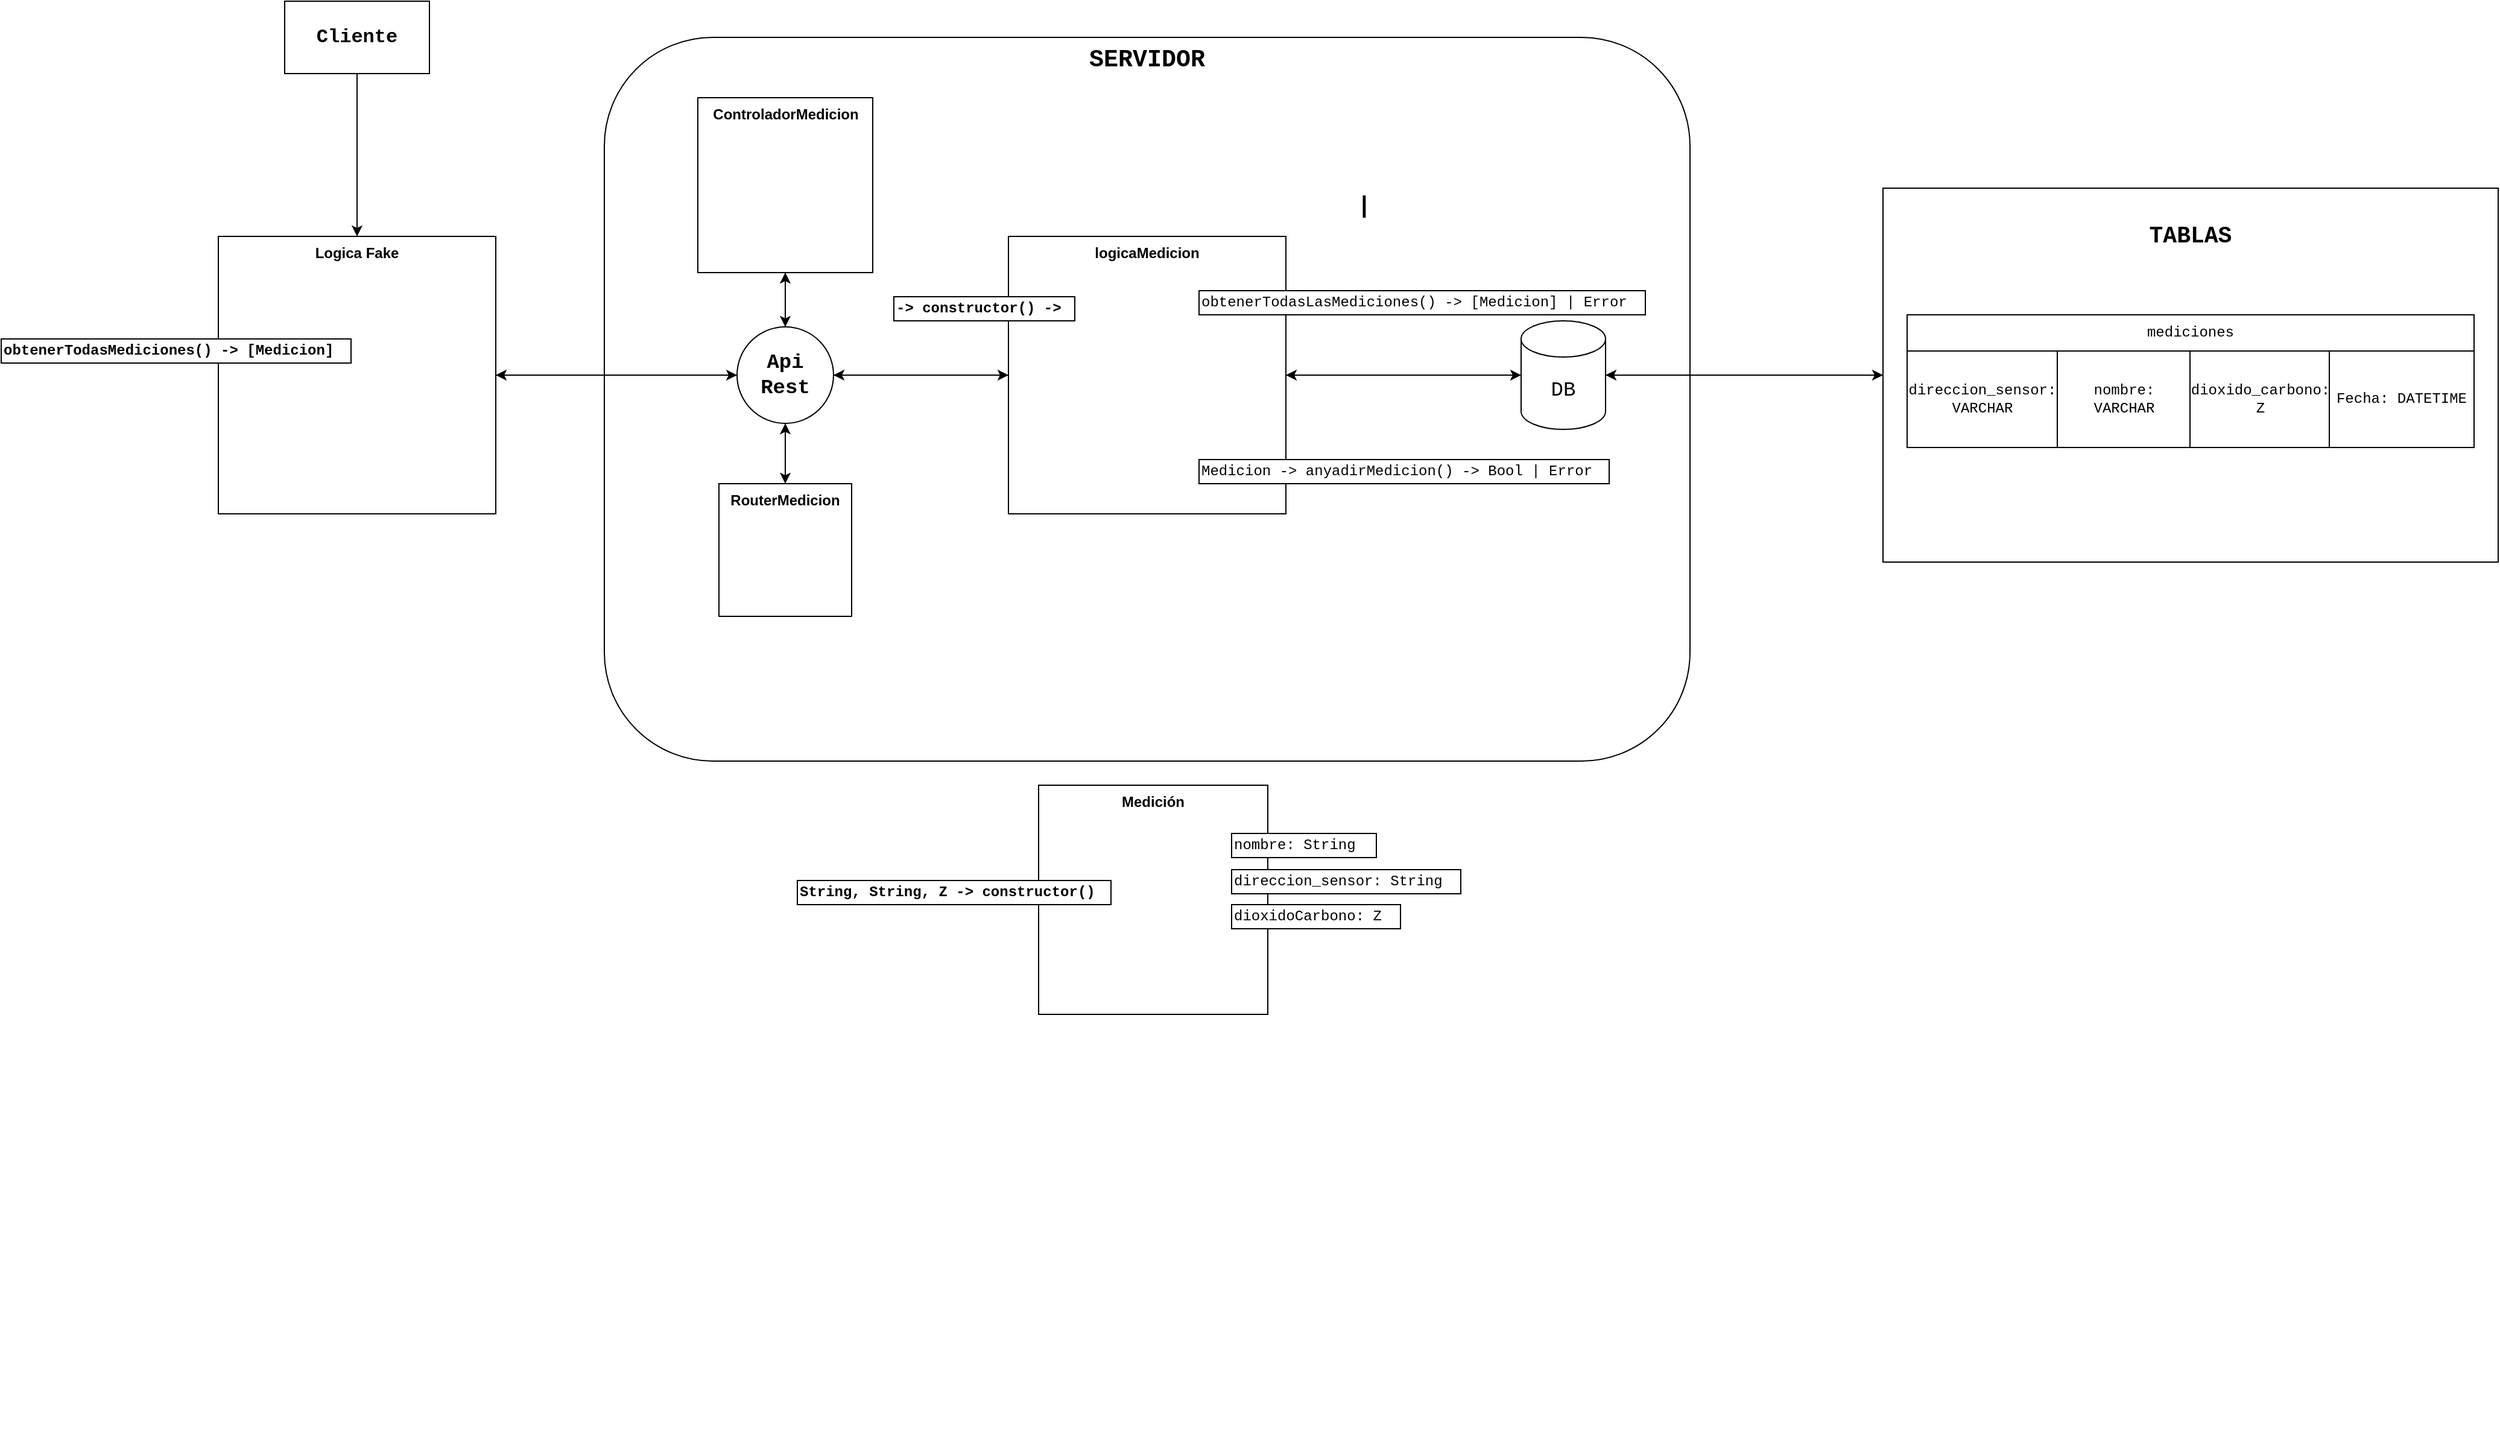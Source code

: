 <mxfile version="15.5.5" type="device"><diagram id="J7EDB5UT8x8yPxAEBkKH" name="Page-1"><mxGraphModel dx="1673" dy="829" grid="1" gridSize="10" guides="1" tooltips="1" connect="1" arrows="1" fold="1" page="1" pageScale="1" pageWidth="827" pageHeight="1169" math="0" shadow="0"><root><mxCell id="0"/><mxCell id="1" parent="0"/><mxCell id="ccr8meTsf6Pqnu_ohucP-1" value="&lt;font style=&quot;font-size: 19px&quot;&gt;&lt;b&gt;TABLAS&lt;br&gt;&lt;/b&gt;&lt;/font&gt;&lt;br&gt;&lt;br&gt;&lt;br&gt;&lt;br&gt;&lt;br&gt;&lt;br&gt;&lt;br&gt;&lt;br&gt;&lt;br&gt;&lt;br&gt;&lt;br&gt;&lt;br&gt;&lt;br&gt;&lt;br&gt;&lt;br&gt;&lt;br&gt;" style="rounded=0;whiteSpace=wrap;html=1;fontFamily=Courier New;" vertex="1" parent="1"><mxGeometry x="1950" y="575" width="510" height="310" as="geometry"/></mxCell><mxCell id="ccr8meTsf6Pqnu_ohucP-2" value="SERVIDOR" style="rounded=1;whiteSpace=wrap;html=1;fontFamily=Courier New;fontSize=20;align=center;verticalAlign=top;fontStyle=1" vertex="1" parent="1"><mxGeometry x="890" y="450" width="900" height="600" as="geometry"/></mxCell><mxCell id="ccr8meTsf6Pqnu_ohucP-3" style="edgeStyle=orthogonalEdgeStyle;rounded=0;orthogonalLoop=1;jettySize=auto;html=1;fontFamily=Courier New;fontSize=19;" edge="1" parent="1" source="ccr8meTsf6Pqnu_ohucP-4" target="ccr8meTsf6Pqnu_ohucP-6"><mxGeometry relative="1" as="geometry"/></mxCell><mxCell id="ccr8meTsf6Pqnu_ohucP-4" value="&lt;font face=&quot;Courier New&quot;&gt;&lt;b style=&quot;font-size: 16px&quot;&gt;Cliente&lt;/b&gt;&lt;/font&gt;" style="rounded=0;whiteSpace=wrap;html=1;" vertex="1" parent="1"><mxGeometry x="625" y="420" width="120" height="60" as="geometry"/></mxCell><mxCell id="ccr8meTsf6Pqnu_ohucP-5" style="edgeStyle=orthogonalEdgeStyle;rounded=0;orthogonalLoop=1;jettySize=auto;html=1;fontFamily=Courier New;fontSize=17;" edge="1" parent="1" source="ccr8meTsf6Pqnu_ohucP-6" target="ccr8meTsf6Pqnu_ohucP-12"><mxGeometry relative="1" as="geometry"/></mxCell><mxCell id="ccr8meTsf6Pqnu_ohucP-6" value="Logica Fake" style="whiteSpace=wrap;html=1;aspect=fixed;verticalAlign=top;fontStyle=1" vertex="1" parent="1"><mxGeometry x="570" y="615" width="230" height="230" as="geometry"/></mxCell><mxCell id="ccr8meTsf6Pqnu_ohucP-7" value="obtenerTodasMediciones() -&amp;gt; [Medicion]" style="rounded=0;whiteSpace=wrap;html=1;fontFamily=Courier New;align=left;verticalAlign=middle;fontStyle=1;autosize=1;" vertex="1" parent="1"><mxGeometry x="390" y="700" width="290" height="20" as="geometry"/></mxCell><mxCell id="ccr8meTsf6Pqnu_ohucP-8" value="" style="edgeStyle=orthogonalEdgeStyle;rounded=0;orthogonalLoop=1;jettySize=auto;html=1;fontFamily=Courier New;fontSize=17;" edge="1" parent="1" source="ccr8meTsf6Pqnu_ohucP-12" target="ccr8meTsf6Pqnu_ohucP-15"><mxGeometry relative="1" as="geometry"/></mxCell><mxCell id="ccr8meTsf6Pqnu_ohucP-9" style="edgeStyle=orthogonalEdgeStyle;rounded=0;orthogonalLoop=1;jettySize=auto;html=1;fontFamily=Courier New;fontSize=17;" edge="1" parent="1" source="ccr8meTsf6Pqnu_ohucP-12" target="ccr8meTsf6Pqnu_ohucP-6"><mxGeometry relative="1" as="geometry"/></mxCell><mxCell id="ccr8meTsf6Pqnu_ohucP-10" style="edgeStyle=orthogonalEdgeStyle;rounded=0;orthogonalLoop=1;jettySize=auto;html=1;entryX=0.5;entryY=0;entryDx=0;entryDy=0;fontFamily=Courier New;fontSize=19;" edge="1" parent="1" source="ccr8meTsf6Pqnu_ohucP-12" target="ccr8meTsf6Pqnu_ohucP-33"><mxGeometry relative="1" as="geometry"/></mxCell><mxCell id="ccr8meTsf6Pqnu_ohucP-11" style="edgeStyle=orthogonalEdgeStyle;rounded=0;orthogonalLoop=1;jettySize=auto;html=1;entryX=0.5;entryY=1;entryDx=0;entryDy=0;fontFamily=Courier New;fontSize=19;" edge="1" parent="1" source="ccr8meTsf6Pqnu_ohucP-12" target="ccr8meTsf6Pqnu_ohucP-38"><mxGeometry relative="1" as="geometry"/></mxCell><mxCell id="ccr8meTsf6Pqnu_ohucP-12" value="Api Rest" style="ellipse;whiteSpace=wrap;html=1;aspect=fixed;fontFamily=Courier New;fontSize=17;align=center;verticalAlign=middle;fontStyle=1" vertex="1" parent="1"><mxGeometry x="1000" y="690" width="80" height="80" as="geometry"/></mxCell><mxCell id="ccr8meTsf6Pqnu_ohucP-13" style="edgeStyle=orthogonalEdgeStyle;rounded=0;orthogonalLoop=1;jettySize=auto;html=1;entryX=0;entryY=0.5;entryDx=0;entryDy=0;entryPerimeter=0;fontFamily=Courier New;fontSize=17;" edge="1" parent="1" source="ccr8meTsf6Pqnu_ohucP-15" target="ccr8meTsf6Pqnu_ohucP-18"><mxGeometry relative="1" as="geometry"/></mxCell><mxCell id="ccr8meTsf6Pqnu_ohucP-14" style="edgeStyle=orthogonalEdgeStyle;rounded=0;orthogonalLoop=1;jettySize=auto;html=1;fontFamily=Courier New;fontSize=17;" edge="1" parent="1" source="ccr8meTsf6Pqnu_ohucP-15"><mxGeometry relative="1" as="geometry"><mxPoint x="1080" y="730" as="targetPoint"/></mxGeometry></mxCell><mxCell id="ccr8meTsf6Pqnu_ohucP-15" value="logicaMedicion" style="whiteSpace=wrap;html=1;aspect=fixed;verticalAlign=top;fontStyle=1" vertex="1" parent="1"><mxGeometry x="1225" y="615" width="230" height="230" as="geometry"/></mxCell><mxCell id="ccr8meTsf6Pqnu_ohucP-16" style="edgeStyle=orthogonalEdgeStyle;rounded=0;orthogonalLoop=1;jettySize=auto;html=1;entryX=1;entryY=0.5;entryDx=0;entryDy=0;fontFamily=Courier New;fontSize=17;" edge="1" parent="1" source="ccr8meTsf6Pqnu_ohucP-18" target="ccr8meTsf6Pqnu_ohucP-15"><mxGeometry relative="1" as="geometry"/></mxCell><mxCell id="ccr8meTsf6Pqnu_ohucP-17" style="edgeStyle=orthogonalEdgeStyle;rounded=0;orthogonalLoop=1;jettySize=auto;html=1;entryX=0;entryY=0.5;entryDx=0;entryDy=0;fontFamily=Courier New;fontSize=19;" edge="1" parent="1" source="ccr8meTsf6Pqnu_ohucP-18" target="ccr8meTsf6Pqnu_ohucP-1"><mxGeometry relative="1" as="geometry"/></mxCell><mxCell id="ccr8meTsf6Pqnu_ohucP-18" value="DB" style="shape=cylinder3;whiteSpace=wrap;html=1;boundedLbl=1;backgroundOutline=1;size=15;fontFamily=Courier New;fontSize=17;align=center;verticalAlign=middle;" vertex="1" parent="1"><mxGeometry x="1650" y="685" width="70" height="90" as="geometry"/></mxCell><mxCell id="ccr8meTsf6Pqnu_ohucP-19" value="|" style="text;html=1;strokeColor=none;fillColor=none;align=center;verticalAlign=middle;whiteSpace=wrap;rounded=0;fontFamily=Courier New;fontStyle=1;fontSize=19;" vertex="1" parent="1"><mxGeometry x="1500" y="580" width="40" height="20" as="geometry"/></mxCell><mxCell id="ccr8meTsf6Pqnu_ohucP-20" value="Medición&lt;br&gt;" style="whiteSpace=wrap;html=1;aspect=fixed;verticalAlign=top;fontStyle=1" vertex="1" parent="1"><mxGeometry x="1250" y="1070" width="190" height="190" as="geometry"/></mxCell><mxCell id="ccr8meTsf6Pqnu_ohucP-21" value="String, String, Z -&amp;gt; constructor()" style="rounded=0;whiteSpace=wrap;html=1;fontFamily=Courier New;align=left;verticalAlign=middle;fontStyle=1;autosize=1;" vertex="1" parent="1"><mxGeometry x="1050" y="1149" width="260" height="20" as="geometry"/></mxCell><mxCell id="ccr8meTsf6Pqnu_ohucP-22" style="edgeStyle=orthogonalEdgeStyle;rounded=0;orthogonalLoop=1;jettySize=auto;html=1;exitX=0.5;exitY=1;exitDx=0;exitDy=0;fontFamily=Courier New;" edge="1" parent="1"><mxGeometry relative="1" as="geometry"><mxPoint x="773.75" y="1610" as="sourcePoint"/><mxPoint x="773.75" y="1610" as="targetPoint"/></mxGeometry></mxCell><mxCell id="ccr8meTsf6Pqnu_ohucP-23" value="mediciones" style="rounded=0;whiteSpace=wrap;html=1;fontFamily=Courier New;" vertex="1" parent="1"><mxGeometry x="1970" y="680" width="470" height="30" as="geometry"/></mxCell><mxCell id="ccr8meTsf6Pqnu_ohucP-24" value="direccion_sensor:&lt;br&gt;VARCHAR" style="rounded=0;whiteSpace=wrap;html=1;fontFamily=Courier New;" vertex="1" parent="1"><mxGeometry x="1970" y="710" width="124.5" height="80" as="geometry"/></mxCell><mxCell id="ccr8meTsf6Pqnu_ohucP-25" value="nombre:&lt;br&gt;VARCHAR" style="rounded=0;whiteSpace=wrap;html=1;fontFamily=Courier New;" vertex="1" parent="1"><mxGeometry x="2094.5" y="710" width="110" height="80" as="geometry"/></mxCell><mxCell id="ccr8meTsf6Pqnu_ohucP-26" value="dioxido_carbono:&lt;br&gt;Z" style="rounded=0;whiteSpace=wrap;html=1;fontFamily=Courier New;" vertex="1" parent="1"><mxGeometry x="2204.5" y="710" width="115.5" height="80" as="geometry"/></mxCell><mxCell id="ccr8meTsf6Pqnu_ohucP-27" style="edgeStyle=orthogonalEdgeStyle;rounded=0;orthogonalLoop=1;jettySize=auto;html=1;entryX=1;entryY=0.5;entryDx=0;entryDy=0;entryPerimeter=0;fontFamily=Courier New;fontSize=19;" edge="1" parent="1" source="ccr8meTsf6Pqnu_ohucP-1" target="ccr8meTsf6Pqnu_ohucP-18"><mxGeometry relative="1" as="geometry"/></mxCell><mxCell id="ccr8meTsf6Pqnu_ohucP-28" value="&lt;span style=&quot;font-weight: 400 ; text-align: center&quot;&gt;nombre: String&lt;/span&gt;" style="rounded=0;whiteSpace=wrap;html=1;fontFamily=Courier New;align=left;verticalAlign=middle;fontStyle=1;autosize=1;" vertex="1" parent="1"><mxGeometry x="1410" y="1110" width="120" height="20" as="geometry"/></mxCell><mxCell id="ccr8meTsf6Pqnu_ohucP-30" value="&lt;span style=&quot;font-weight: 400 ; text-align: center&quot;&gt;dioxidoCarbono: Z&lt;/span&gt;" style="rounded=0;whiteSpace=wrap;html=1;fontFamily=Courier New;align=left;verticalAlign=middle;fontStyle=1;autosize=1;" vertex="1" parent="1"><mxGeometry x="1410" y="1169" width="140" height="20" as="geometry"/></mxCell><mxCell id="ccr8meTsf6Pqnu_ohucP-31" value="&lt;span style=&quot;font-weight: 400 ; text-align: center&quot;&gt;direccion_sensor: String&lt;/span&gt;" style="rounded=0;whiteSpace=wrap;html=1;fontFamily=Courier New;align=left;verticalAlign=middle;fontStyle=1;autosize=1;" vertex="1" parent="1"><mxGeometry x="1410" y="1140" width="190" height="20" as="geometry"/></mxCell><mxCell id="ccr8meTsf6Pqnu_ohucP-32" style="edgeStyle=orthogonalEdgeStyle;rounded=0;orthogonalLoop=1;jettySize=auto;html=1;fontFamily=Courier New;fontSize=19;" edge="1" parent="1" source="ccr8meTsf6Pqnu_ohucP-33" target="ccr8meTsf6Pqnu_ohucP-12"><mxGeometry relative="1" as="geometry"/></mxCell><mxCell id="ccr8meTsf6Pqnu_ohucP-33" value="RouterMedicion" style="whiteSpace=wrap;html=1;aspect=fixed;verticalAlign=top;fontStyle=1" vertex="1" parent="1"><mxGeometry x="985" y="820" width="110" height="110" as="geometry"/></mxCell><mxCell id="ccr8meTsf6Pqnu_ohucP-34" value="-&amp;gt; constructor() -&amp;gt;" style="rounded=0;whiteSpace=wrap;html=1;fontFamily=Courier New;align=left;verticalAlign=middle;fontStyle=1;autosize=1;" vertex="1" parent="1"><mxGeometry x="1130" y="665" width="150" height="20" as="geometry"/></mxCell><mxCell id="ccr8meTsf6Pqnu_ohucP-35" value="&lt;span style=&quot;font-weight: 400 ; text-align: center&quot;&gt;obtenerTodasLasMediciones() -&amp;gt; [Medicion] | Error&lt;/span&gt;" style="rounded=0;whiteSpace=wrap;html=1;fontFamily=Courier New;align=left;verticalAlign=middle;fontStyle=1;autosize=1;" vertex="1" parent="1"><mxGeometry x="1383" y="660" width="370" height="20" as="geometry"/></mxCell><mxCell id="ccr8meTsf6Pqnu_ohucP-36" value="&lt;span style=&quot;font-weight: 400 ; text-align: center&quot;&gt;Medicion -&amp;gt; anyadirMedicion() -&amp;gt; Bool | Error&lt;/span&gt;" style="rounded=0;whiteSpace=wrap;html=1;fontFamily=Courier New;align=left;verticalAlign=middle;fontStyle=1;autosize=1;" vertex="1" parent="1"><mxGeometry x="1383" y="800" width="340" height="20" as="geometry"/></mxCell><mxCell id="ccr8meTsf6Pqnu_ohucP-37" style="edgeStyle=orthogonalEdgeStyle;rounded=0;orthogonalLoop=1;jettySize=auto;html=1;entryX=0.5;entryY=0;entryDx=0;entryDy=0;fontFamily=Courier New;fontSize=19;" edge="1" parent="1" source="ccr8meTsf6Pqnu_ohucP-38" target="ccr8meTsf6Pqnu_ohucP-12"><mxGeometry relative="1" as="geometry"/></mxCell><mxCell id="ccr8meTsf6Pqnu_ohucP-38" value="ControladorMedicion" style="whiteSpace=wrap;html=1;aspect=fixed;verticalAlign=top;fontStyle=1" vertex="1" parent="1"><mxGeometry x="967.5" y="500" width="145" height="145" as="geometry"/></mxCell><mxCell id="ccr8meTsf6Pqnu_ohucP-39" value="Fecha: DATETIME" style="rounded=0;whiteSpace=wrap;html=1;fontFamily=Courier New;" vertex="1" parent="1"><mxGeometry x="2320" y="710" width="120" height="80" as="geometry"/></mxCell></root></mxGraphModel></diagram></mxfile>